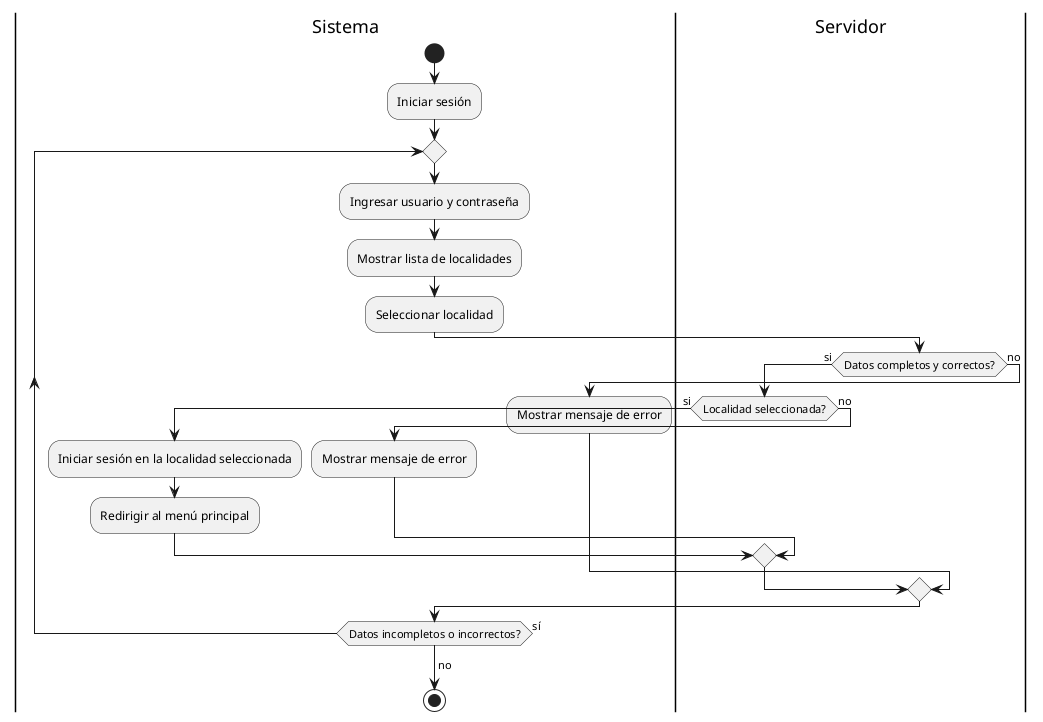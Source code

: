 @startuml Login

|Sistema|
start
:Iniciar sesión;
repeat
    :Ingresar usuario y contraseña;
    :Mostrar lista de localidades;
    :Seleccionar localidad;
    |Servidor|
    if (Datos completos y correctos?) then (si)
        if (Localidad seleccionada?) then (si)
            |Sistema|
            :Iniciar sesión en la localidad seleccionada;
            :Redirigir al menú principal;
        else (no)
            :Mostrar mensaje de error;
        endif
    else (no)
        :Mostrar mensaje de error;
    endif
repeat while (Datos incompletos o incorrectos?) is (sí)
->no;
stop

@enduml
